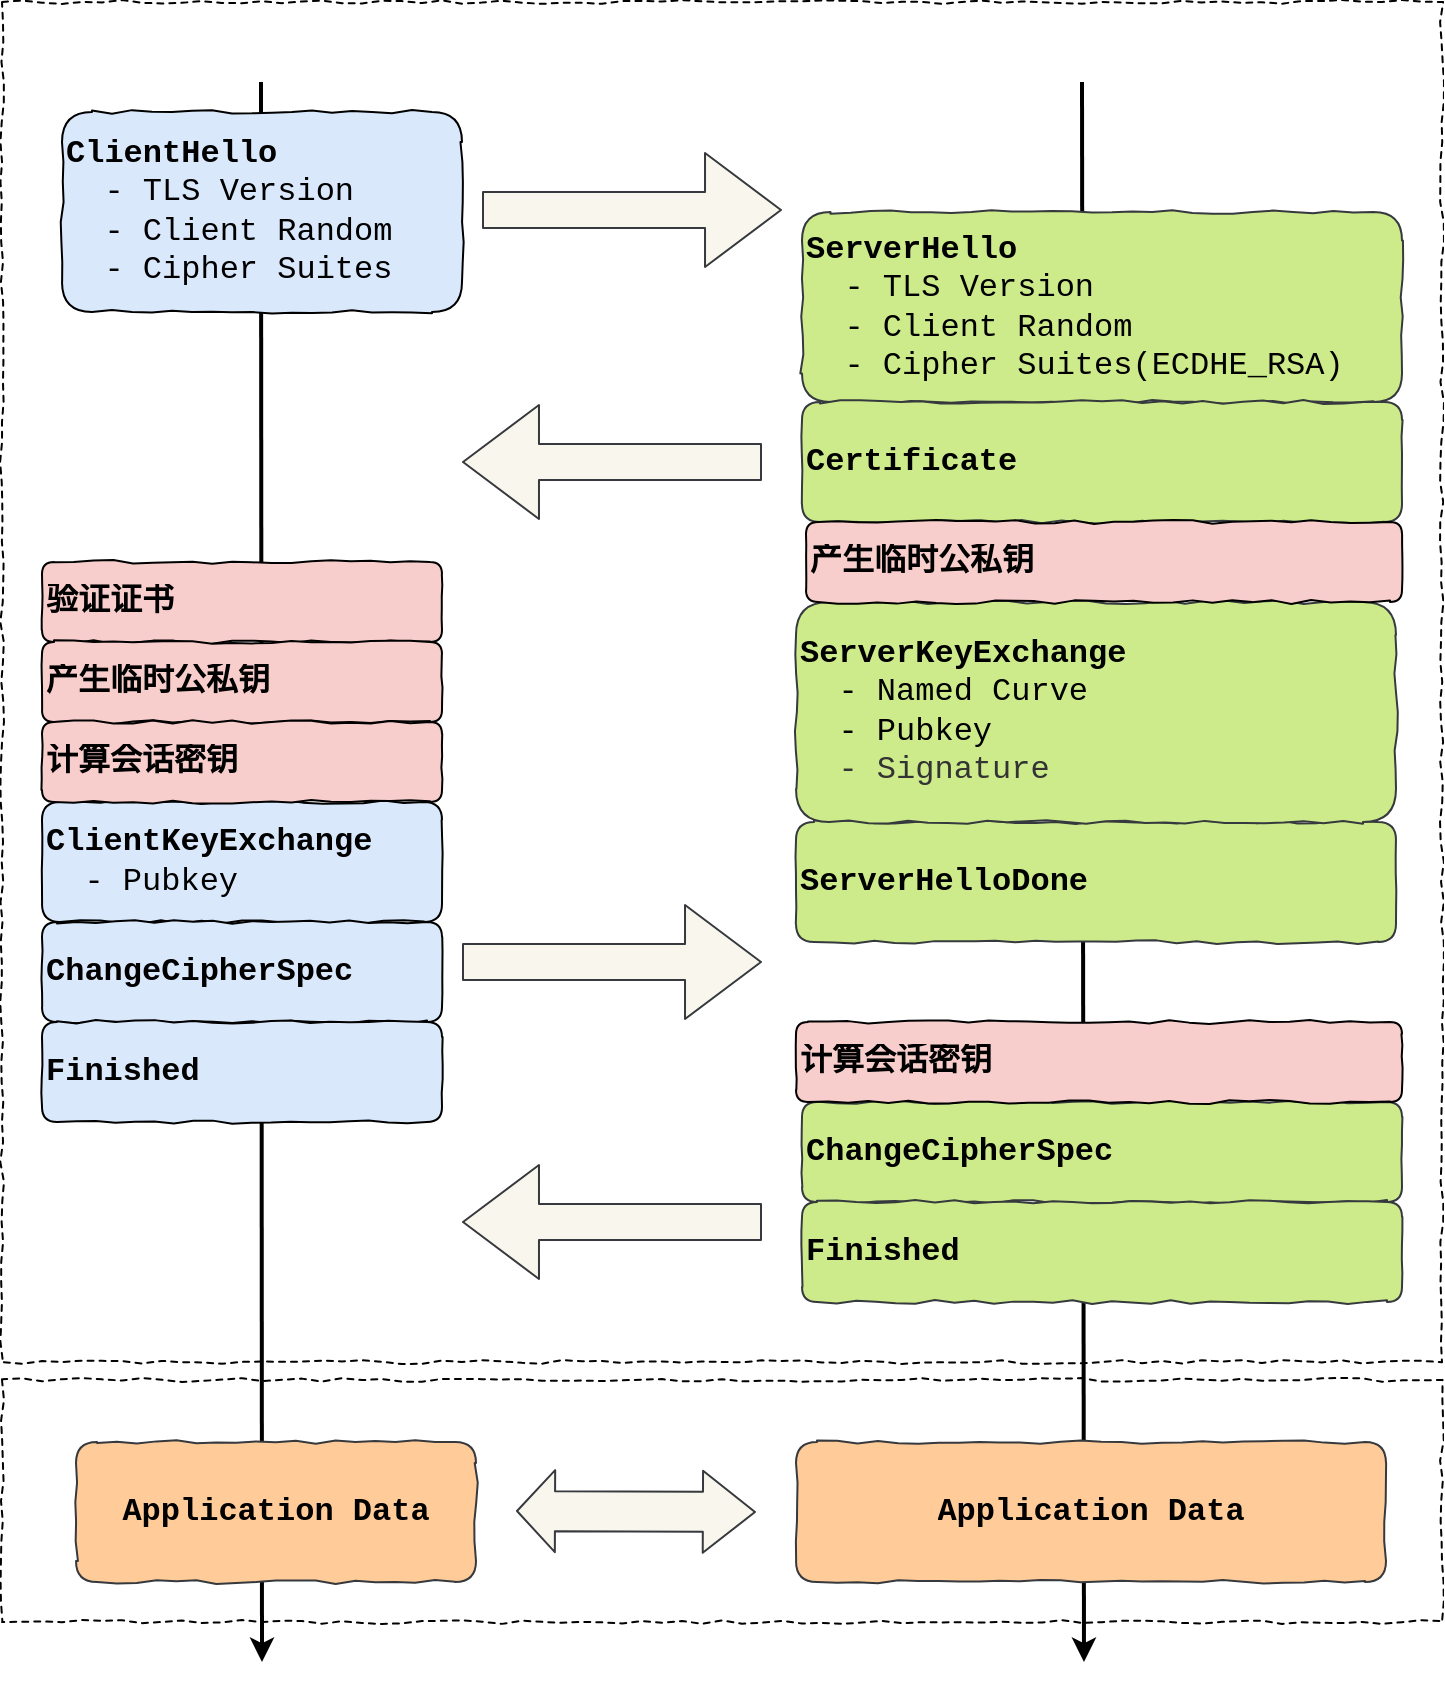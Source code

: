 <mxfile version="14.2.4" type="github">
  <diagram id="kVfSFl46PL38UnvH3hfg" name="第 1 页">
    <mxGraphModel dx="937" dy="607" grid="1" gridSize="10" guides="1" tooltips="1" connect="1" arrows="1" fold="1" page="1" pageScale="1" pageWidth="827" pageHeight="1169" math="0" shadow="0">
      <root>
        <mxCell id="0" />
        <mxCell id="1" parent="0" />
        <mxCell id="bCzDtttN6QA_QHNCWLUh-1" value="" style="rounded=0;whiteSpace=wrap;html=1;shadow=0;comic=1;sketch=0;fontFamily=Courier New;fontSize=16;align=left;dashed=1;" vertex="1" parent="1">
          <mxGeometry x="70" y="1169" width="720" height="121" as="geometry" />
        </mxCell>
        <mxCell id="bCzDtttN6QA_QHNCWLUh-2" value="" style="rounded=0;whiteSpace=wrap;html=1;shadow=0;comic=1;sketch=0;fontFamily=Courier New;fontSize=16;align=left;dashed=1;" vertex="1" parent="1">
          <mxGeometry x="70" y="480" width="720" height="680" as="geometry" />
        </mxCell>
        <mxCell id="bCzDtttN6QA_QHNCWLUh-3" value="" style="endArrow=classic;html=1;fontFamily=Courier New;fontSize=16;fontColor=#000000;strokeWidth=2;" edge="1" parent="1">
          <mxGeometry width="50" height="50" relative="1" as="geometry">
            <mxPoint x="610" y="520" as="sourcePoint" />
            <mxPoint x="611" y="1310" as="targetPoint" />
          </mxGeometry>
        </mxCell>
        <mxCell id="bCzDtttN6QA_QHNCWLUh-4" value="" style="endArrow=classic;html=1;fontFamily=Courier New;fontSize=16;fontColor=#000000;strokeWidth=2;" edge="1" parent="1">
          <mxGeometry width="50" height="50" relative="1" as="geometry">
            <mxPoint x="199.5" y="520" as="sourcePoint" />
            <mxPoint x="200" y="1310" as="targetPoint" />
          </mxGeometry>
        </mxCell>
        <mxCell id="bCzDtttN6QA_QHNCWLUh-5" value="&lt;div style=&quot;overflow: auto ; margin-top: 0px ; margin-bottom: 0px ; font-size: 16px&quot; class=&quot;newpage&quot;&gt;&lt;font style=&quot;font-size: 16px&quot;&gt;&lt;b&gt;ClientHello&lt;/b&gt;&lt;/font&gt;&lt;/div&gt;&lt;div style=&quot;overflow: auto ; margin-top: 0px ; margin-bottom: 0px ; font-size: 16px&quot; class=&quot;newpage&quot;&gt;&lt;font&gt;&amp;nbsp; - TLS Version&lt;/font&gt;&lt;/div&gt;&lt;div style=&quot;overflow: auto ; margin-top: 0px ; margin-bottom: 0px ; font-size: 16px&quot; class=&quot;newpage&quot;&gt;&lt;font&gt;&amp;nbsp; - Client Random&lt;/font&gt;&lt;/div&gt;&lt;div style=&quot;overflow: auto ; margin-top: 0px ; margin-bottom: 0px ; font-size: 16px&quot; class=&quot;newpage&quot;&gt;&lt;font&gt;&amp;nbsp; - Cipher Suites&lt;/font&gt;&lt;/div&gt;&lt;div style=&quot;overflow: auto ; margin-top: 0px ; margin-bottom: 0px ; font-size: 16px&quot; class=&quot;newpage&quot;&gt;&lt;font style=&quot;font-size: 16px&quot;&gt;&lt;/font&gt;&lt;/div&gt;" style="rounded=1;whiteSpace=wrap;html=1;sketch=0;shadow=0;comic=1;fontFamily=Courier New;labelBackgroundColor=none;fillColor=#dae8fc;fontSize=16;align=left;" vertex="1" parent="1">
          <mxGeometry x="100" y="535" width="200" height="100" as="geometry" />
        </mxCell>
        <mxCell id="bCzDtttN6QA_QHNCWLUh-6" value="&lt;div style=&quot;overflow: auto ; margin-top: 0px ; margin-bottom: 0px&quot; class=&quot;newpage&quot;&gt;ServerHelloDone&amp;nbsp;&lt;br&gt;&lt;/div&gt;" style="rounded=1;whiteSpace=wrap;html=1;sketch=0;shadow=0;comic=1;fontFamily=Courier New;labelBackgroundColor=none;fillColor=#cdeb8b;fontSize=16;align=left;fontStyle=1;strokeColor=#36393d;" vertex="1" parent="1">
          <mxGeometry x="467" y="890" width="300" height="60" as="geometry" />
        </mxCell>
        <mxCell id="bCzDtttN6QA_QHNCWLUh-7" value="&lt;div style=&quot;overflow: auto ; margin-top: 0px ; margin-bottom: 0px ; font-size: 16px&quot; class=&quot;newpage&quot;&gt;&lt;div style=&quot;overflow: auto ; margin-top: 0px ; margin-bottom: 0px&quot; class=&quot;newpage&quot;&gt;Application Data &lt;/div&gt;&lt;/div&gt;" style="rounded=1;whiteSpace=wrap;html=1;sketch=0;shadow=0;comic=1;fontFamily=Courier New;labelBackgroundColor=none;fillColor=#ffcc99;fontSize=16;strokeColor=#36393d;fontStyle=1" vertex="1" parent="1">
          <mxGeometry x="107" y="1200" width="200" height="70" as="geometry" />
        </mxCell>
        <mxCell id="bCzDtttN6QA_QHNCWLUh-8" value="&lt;div style=&quot;overflow: auto ; margin-top: 0px ; margin-bottom: 0px ; font-size: 16px&quot; class=&quot;newpage&quot;&gt;&lt;div style=&quot;overflow: auto ; margin-top: 0px ; margin-bottom: 0px&quot; class=&quot;newpage&quot;&gt;Application Data &lt;/div&gt;&lt;/div&gt;" style="rounded=1;whiteSpace=wrap;html=1;sketch=0;shadow=0;comic=1;fontFamily=Courier New;labelBackgroundColor=none;fillColor=#ffcc99;fontSize=16;strokeColor=#36393d;fontStyle=1" vertex="1" parent="1">
          <mxGeometry x="467" y="1200" width="295" height="70" as="geometry" />
        </mxCell>
        <mxCell id="bCzDtttN6QA_QHNCWLUh-9" value="&lt;div style=&quot;overflow: auto ; margin-top: 0px ; margin-bottom: 0px ; font-size: 16px&quot; class=&quot;newpage&quot;&gt;&lt;font style=&quot;font-size: 16px&quot;&gt;&lt;b&gt;ServerHello&lt;/b&gt;&lt;/font&gt;&lt;/div&gt;&lt;div style=&quot;overflow: auto ; margin-top: 0px ; margin-bottom: 0px ; font-size: 16px&quot; class=&quot;newpage&quot;&gt;&amp;nbsp; - TLS Version&lt;/div&gt;&lt;div style=&quot;overflow: auto ; margin-top: 0px ; margin-bottom: 0px ; font-size: 16px&quot; class=&quot;newpage&quot;&gt;&amp;nbsp; - Client Random&lt;/div&gt;&lt;div style=&quot;overflow: auto ; margin-top: 0px ; margin-bottom: 0px ; font-size: 16px&quot; class=&quot;newpage&quot;&gt;&amp;nbsp; - Cipher Suites(ECDHE_RSA)&lt;/div&gt;&lt;div style=&quot;overflow: auto ; margin-top: 0px ; margin-bottom: 0px ; font-size: 16px&quot; class=&quot;newpage&quot;&gt;&lt;font style=&quot;font-size: 16px&quot;&gt;&lt;/font&gt;&lt;/div&gt;" style="rounded=1;whiteSpace=wrap;html=1;sketch=0;shadow=0;comic=1;fontFamily=Courier New;labelBackgroundColor=none;fillColor=#cdeb8b;fontSize=16;align=left;strokeColor=#36393d;" vertex="1" parent="1">
          <mxGeometry x="470" y="585" width="300" height="95" as="geometry" />
        </mxCell>
        <mxCell id="bCzDtttN6QA_QHNCWLUh-10" value="&lt;div style=&quot;overflow: auto ; margin-top: 0px ; margin-bottom: 0px ; font-size: 16px&quot; class=&quot;newpage&quot;&gt;&lt;b&gt;ServerKeyExchange&lt;/b&gt;&lt;br&gt;&lt;/div&gt;&lt;div style=&quot;overflow: auto ; margin-top: 0px ; margin-bottom: 0px ; font-size: 16px&quot; class=&quot;newpage&quot;&gt;&amp;nbsp; - Named Curve&lt;/div&gt;&lt;div style=&quot;overflow: auto ; margin-top: 0px ; margin-bottom: 0px ; font-size: 16px&quot; class=&quot;newpage&quot;&gt;&amp;nbsp; - Pubkey&lt;/div&gt;&lt;span style=&quot;color: rgb(51 , 51 , 51)&quot;&gt;&amp;nbsp; - Signature&lt;br&gt;&lt;/span&gt;&lt;div style=&quot;overflow: auto ; margin-top: 0px ; margin-bottom: 0px ; font-size: 16px&quot; class=&quot;newpage&quot;&gt;&lt;font style=&quot;font-size: 16px&quot;&gt;&lt;/font&gt;&lt;/div&gt;" style="rounded=1;whiteSpace=wrap;html=1;sketch=0;shadow=0;comic=1;fontFamily=Courier New;labelBackgroundColor=none;fillColor=#cdeb8b;fontSize=16;align=left;strokeColor=#36393d;" vertex="1" parent="1">
          <mxGeometry x="467" y="780" width="300" height="110" as="geometry" />
        </mxCell>
        <mxCell id="bCzDtttN6QA_QHNCWLUh-11" value="&lt;div style=&quot;overflow: auto ; margin-top: 0px ; margin-bottom: 0px&quot; class=&quot;newpage&quot;&gt;&lt;div style=&quot;overflow: auto ; margin-top: 0px ; margin-bottom: 0px&quot; class=&quot;newpage&quot;&gt;Certificate&lt;/div&gt;&lt;/div&gt;" style="rounded=1;whiteSpace=wrap;html=1;sketch=0;shadow=0;comic=1;fontFamily=Courier New;labelBackgroundColor=none;fillColor=#cdeb8b;fontSize=16;align=left;fontStyle=1;strokeColor=#36393d;" vertex="1" parent="1">
          <mxGeometry x="470" y="680" width="300" height="60" as="geometry" />
        </mxCell>
        <mxCell id="bCzDtttN6QA_QHNCWLUh-12" value="&lt;div style=&quot;overflow: auto ; margin-top: 0px ; margin-bottom: 0px ; font-size: 16px&quot; class=&quot;newpage&quot;&gt;&lt;b&gt;ClientKeyExchange&lt;/b&gt;&lt;br&gt;&lt;/div&gt;&lt;div style=&quot;overflow: auto ; margin-top: 0px ; margin-bottom: 0px ; font-size: 16px&quot; class=&quot;newpage&quot;&gt;&amp;nbsp; - Pubkey&lt;/div&gt;&lt;div style=&quot;overflow: auto ; margin-top: 0px ; margin-bottom: 0px ; font-size: 16px&quot; class=&quot;newpage&quot;&gt;&lt;font style=&quot;font-size: 16px&quot;&gt;&lt;/font&gt;&lt;/div&gt;" style="rounded=1;whiteSpace=wrap;html=1;sketch=0;shadow=0;comic=1;fontFamily=Courier New;labelBackgroundColor=none;fillColor=#dae8fc;fontSize=16;align=left;" vertex="1" parent="1">
          <mxGeometry x="90" y="880" width="200" height="60" as="geometry" />
        </mxCell>
        <mxCell id="bCzDtttN6QA_QHNCWLUh-13" value="&lt;div style=&quot;overflow: auto ; margin-top: 0px ; margin-bottom: 0px&quot; class=&quot;newpage&quot;&gt;&lt;div style=&quot;overflow: auto ; margin-top: 0px ; margin-bottom: 0px&quot; class=&quot;newpage&quot;&gt;&lt;div style=&quot;overflow: auto ; margin-top: 0px ; margin-bottom: 0px&quot; class=&quot;newpage&quot;&gt;ChangeCipherSpec&lt;/div&gt;&lt;/div&gt;&lt;/div&gt;" style="rounded=1;whiteSpace=wrap;html=1;sketch=0;shadow=0;comic=1;fontFamily=Courier New;labelBackgroundColor=none;fillColor=#cdeb8b;fontSize=16;align=left;fontStyle=1;strokeColor=#36393d;" vertex="1" parent="1">
          <mxGeometry x="470" y="1030" width="300" height="50" as="geometry" />
        </mxCell>
        <mxCell id="bCzDtttN6QA_QHNCWLUh-14" value="&lt;div style=&quot;overflow: auto ; margin-top: 0px ; margin-bottom: 0px&quot; class=&quot;newpage&quot;&gt;&lt;div style=&quot;overflow: auto ; margin-top: 0px ; margin-bottom: 0px&quot; class=&quot;newpage&quot;&gt;&lt;div style=&quot;overflow: auto ; margin-top: 0px ; margin-bottom: 0px&quot; class=&quot;newpage&quot;&gt;&lt;div style=&quot;overflow: auto ; margin-top: 0px ; margin-bottom: 0px&quot; class=&quot;newpage&quot;&gt;Finished&lt;/div&gt;&lt;/div&gt;&lt;/div&gt;&lt;/div&gt;" style="rounded=1;whiteSpace=wrap;html=1;sketch=0;shadow=0;comic=1;fontFamily=Courier New;labelBackgroundColor=none;fillColor=#cdeb8b;fontSize=16;align=left;fontStyle=1;strokeColor=#36393d;" vertex="1" parent="1">
          <mxGeometry x="470" y="1080" width="300" height="50" as="geometry" />
        </mxCell>
        <mxCell id="bCzDtttN6QA_QHNCWLUh-15" value="&lt;div style=&quot;overflow: auto ; margin-top: 0px ; margin-bottom: 0px&quot; class=&quot;newpage&quot;&gt;&lt;div style=&quot;overflow: auto ; margin-top: 0px ; margin-bottom: 0px&quot; class=&quot;newpage&quot;&gt;&lt;div style=&quot;overflow: auto ; margin-top: 0px ; margin-bottom: 0px&quot; class=&quot;newpage&quot;&gt;ChangeCipherSpec&lt;/div&gt;&lt;/div&gt;&lt;/div&gt;" style="rounded=1;whiteSpace=wrap;html=1;sketch=0;shadow=0;comic=1;fontFamily=Courier New;labelBackgroundColor=none;fillColor=#dae8fc;fontSize=16;align=left;fontStyle=1" vertex="1" parent="1">
          <mxGeometry x="90" y="940" width="200" height="50" as="geometry" />
        </mxCell>
        <mxCell id="bCzDtttN6QA_QHNCWLUh-16" value="&lt;div style=&quot;overflow: auto ; margin-top: 0px ; margin-bottom: 0px&quot; class=&quot;newpage&quot;&gt;&lt;div style=&quot;overflow: auto ; margin-top: 0px ; margin-bottom: 0px&quot; class=&quot;newpage&quot;&gt;&lt;div style=&quot;overflow: auto ; margin-top: 0px ; margin-bottom: 0px&quot; class=&quot;newpage&quot;&gt;&lt;div style=&quot;overflow: auto ; margin-top: 0px ; margin-bottom: 0px&quot; class=&quot;newpage&quot;&gt;Finished&lt;/div&gt;&lt;/div&gt;&lt;/div&gt;&lt;/div&gt;" style="rounded=1;whiteSpace=wrap;html=1;sketch=0;shadow=0;comic=1;fontFamily=Courier New;labelBackgroundColor=none;fillColor=#dae8fc;fontSize=16;align=left;fontStyle=1" vertex="1" parent="1">
          <mxGeometry x="90" y="990" width="200" height="50" as="geometry" />
        </mxCell>
        <mxCell id="bCzDtttN6QA_QHNCWLUh-17" value="" style="shape=flexArrow;endArrow=classic;html=1;fontFamily=Courier New;fontSize=16;fontColor=#000000;endWidth=38;endSize=12.33;width=18;fillColor=#f9f7ed;strokeColor=#36393d;" edge="1" parent="1">
          <mxGeometry width="50" height="50" relative="1" as="geometry">
            <mxPoint x="310" y="584" as="sourcePoint" />
            <mxPoint x="460" y="584" as="targetPoint" />
          </mxGeometry>
        </mxCell>
        <mxCell id="bCzDtttN6QA_QHNCWLUh-18" value="" style="shape=flexArrow;endArrow=classic;html=1;fontFamily=Courier New;fontSize=16;fontColor=#000000;endWidth=38;endSize=12.33;width=18;fillColor=#f9f7ed;strokeColor=#36393d;" edge="1" parent="1">
          <mxGeometry width="50" height="50" relative="1" as="geometry">
            <mxPoint x="450" y="710" as="sourcePoint" />
            <mxPoint x="300" y="710" as="targetPoint" />
          </mxGeometry>
        </mxCell>
        <mxCell id="bCzDtttN6QA_QHNCWLUh-19" value="" style="shape=flexArrow;endArrow=classic;html=1;fontFamily=Courier New;fontSize=16;fontColor=#000000;endWidth=38;endSize=12.33;width=18;fillColor=#f9f7ed;strokeColor=#36393d;" edge="1" parent="1">
          <mxGeometry width="50" height="50" relative="1" as="geometry">
            <mxPoint x="300" y="960" as="sourcePoint" />
            <mxPoint x="450" y="960" as="targetPoint" />
          </mxGeometry>
        </mxCell>
        <mxCell id="bCzDtttN6QA_QHNCWLUh-20" value="" style="shape=flexArrow;endArrow=classic;html=1;fontFamily=Courier New;fontSize=16;fontColor=#000000;endWidth=38;endSize=12.33;width=18;fillColor=#f9f7ed;strokeColor=#36393d;" edge="1" parent="1">
          <mxGeometry width="50" height="50" relative="1" as="geometry">
            <mxPoint x="450" y="1090" as="sourcePoint" />
            <mxPoint x="300" y="1090" as="targetPoint" />
          </mxGeometry>
        </mxCell>
        <mxCell id="bCzDtttN6QA_QHNCWLUh-21" value="" style="shape=flexArrow;endArrow=classic;startArrow=classic;html=1;fontFamily=Courier New;fontSize=16;fontColor=#000000;width=20;startSize=8.35;fillColor=#f9f7ed;strokeColor=#36393d;" edge="1" parent="1">
          <mxGeometry width="50" height="50" relative="1" as="geometry">
            <mxPoint x="447" y="1235" as="sourcePoint" />
            <mxPoint x="327" y="1234.5" as="targetPoint" />
          </mxGeometry>
        </mxCell>
        <mxCell id="bCzDtttN6QA_QHNCWLUh-23" value="&lt;div style=&quot;overflow: auto ; margin-top: 0px ; margin-bottom: 0px ; font-size: 16px&quot; class=&quot;newpage&quot;&gt;&lt;b&gt;产生临时公私钥&lt;/b&gt;&lt;/div&gt;&lt;div style=&quot;overflow: auto ; margin-top: 0px ; margin-bottom: 0px ; font-size: 16px&quot; class=&quot;newpage&quot;&gt;&lt;font style=&quot;font-size: 16px&quot;&gt;&lt;/font&gt;&lt;/div&gt;" style="rounded=1;whiteSpace=wrap;html=1;sketch=0;shadow=0;comic=1;fontFamily=Courier New;labelBackgroundColor=none;fillColor=#f8cecc;fontSize=16;align=left;" vertex="1" parent="1">
          <mxGeometry x="472" y="740" width="298" height="40" as="geometry" />
        </mxCell>
        <mxCell id="bCzDtttN6QA_QHNCWLUh-24" value="&lt;div style=&quot;overflow: auto ; margin-top: 0px ; margin-bottom: 0px ; font-size: 16px&quot; class=&quot;newpage&quot;&gt;&lt;b&gt;验证证书&lt;/b&gt;&lt;/div&gt;&lt;div style=&quot;overflow: auto ; margin-top: 0px ; margin-bottom: 0px ; font-size: 16px&quot; class=&quot;newpage&quot;&gt;&lt;font style=&quot;font-size: 16px&quot;&gt;&lt;/font&gt;&lt;/div&gt;" style="rounded=1;whiteSpace=wrap;html=1;sketch=0;shadow=0;comic=1;fontFamily=Courier New;labelBackgroundColor=none;fillColor=#f8cecc;fontSize=16;align=left;" vertex="1" parent="1">
          <mxGeometry x="90" y="760" width="200" height="40" as="geometry" />
        </mxCell>
        <mxCell id="bCzDtttN6QA_QHNCWLUh-25" value="&lt;div style=&quot;overflow: auto ; margin-top: 0px ; margin-bottom: 0px ; font-size: 16px&quot; class=&quot;newpage&quot;&gt;&lt;b&gt;产生临时公私钥&lt;/b&gt;&lt;br&gt;&lt;/div&gt;&lt;div style=&quot;overflow: auto ; margin-top: 0px ; margin-bottom: 0px ; font-size: 16px&quot; class=&quot;newpage&quot;&gt;&lt;font style=&quot;font-size: 16px&quot;&gt;&lt;/font&gt;&lt;/div&gt;" style="rounded=1;whiteSpace=wrap;html=1;sketch=0;shadow=0;comic=1;fontFamily=Courier New;labelBackgroundColor=none;fillColor=#f8cecc;fontSize=16;align=left;" vertex="1" parent="1">
          <mxGeometry x="90" y="800" width="200" height="40" as="geometry" />
        </mxCell>
        <mxCell id="bCzDtttN6QA_QHNCWLUh-26" value="&lt;div style=&quot;overflow: auto ; margin-top: 0px ; margin-bottom: 0px ; font-size: 16px&quot; class=&quot;newpage&quot;&gt;&lt;b&gt;计算会话密钥&lt;/b&gt;&lt;/div&gt;&lt;div style=&quot;overflow: auto ; margin-top: 0px ; margin-bottom: 0px ; font-size: 16px&quot; class=&quot;newpage&quot;&gt;&lt;font style=&quot;font-size: 16px&quot;&gt;&lt;/font&gt;&lt;/div&gt;" style="rounded=1;whiteSpace=wrap;html=1;sketch=0;shadow=0;comic=1;fontFamily=Courier New;labelBackgroundColor=none;fillColor=#f8cecc;fontSize=16;align=left;" vertex="1" parent="1">
          <mxGeometry x="90" y="840" width="200" height="40" as="geometry" />
        </mxCell>
        <mxCell id="bCzDtttN6QA_QHNCWLUh-27" value="&lt;div style=&quot;overflow: auto ; margin-top: 0px ; margin-bottom: 0px ; font-size: 16px&quot; class=&quot;newpage&quot;&gt;&lt;b&gt;计算会话密钥&lt;/b&gt;&lt;/div&gt;&lt;div style=&quot;overflow: auto ; margin-top: 0px ; margin-bottom: 0px ; font-size: 16px&quot; class=&quot;newpage&quot;&gt;&lt;font style=&quot;font-size: 16px&quot;&gt;&lt;/font&gt;&lt;/div&gt;" style="rounded=1;whiteSpace=wrap;html=1;sketch=0;shadow=0;comic=1;fontFamily=Courier New;labelBackgroundColor=none;fillColor=#f8cecc;fontSize=16;align=left;" vertex="1" parent="1">
          <mxGeometry x="467" y="990" width="303" height="40" as="geometry" />
        </mxCell>
      </root>
    </mxGraphModel>
  </diagram>
</mxfile>
